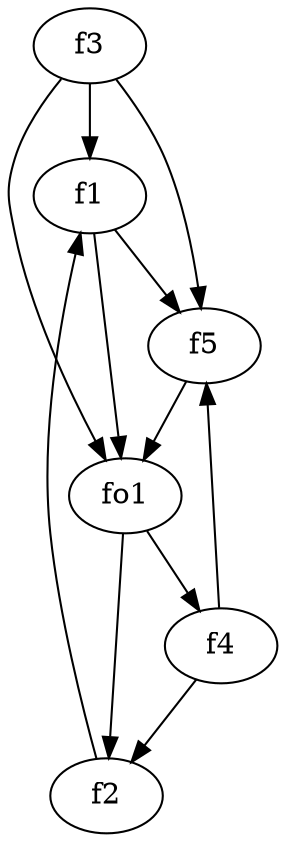 strict digraph  {
f1;
f2;
f3;
f4;
f5;
fo1;
f1 -> fo1  [weight=2];
f1 -> f5  [weight=2];
f2 -> f1  [weight=2];
f3 -> fo1  [weight=2];
f3 -> f1  [weight=2];
f3 -> f5  [weight=2];
f4 -> f5  [weight=2];
f4 -> f2  [weight=2];
f5 -> fo1  [weight=2];
fo1 -> f4  [weight=2];
fo1 -> f2  [weight=2];
}
